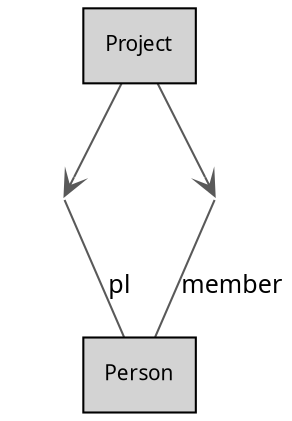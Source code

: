 digraph {
	graph [bb="0,0,218.65,199.98",
		landscape=false,
		outputorder=edgesfirst,
		overlap=scalexy,
		sep=0.5,
		splines=polyline
	];
	node [label="\N"];
	cpt_1	 [URL="Atlas.php?content=Concept&User=&Script=ProjectAdministration.adl&Concept=(.ProjectAdministration.adl)Project",
		fontname=sans,
		fontsize=10,
		height=0.5,
		label=Project,
		pos="27,109.86",
		shape=box,
		style=filled,
		width=0.75];
	relName_1	 [URL="Atlas.php?content=Relatiedetails&User=&Script=ProjectAdministration.adl&Relatiedetails=(.ProjectAdministration.adl)pl[Project*Person]",
		bgcolor=white,
		fontname=sans,
		fontsize=10,
		height=0.5,
		label="",
		pos="99.475,18",
		shape=plaintext,
		width=0.75];
	cpt_1 -> relName_1	 [arrowhead=ovee,
		arrowtail=none,
		color=gray35,
		decorate=false,
		dir=forward,
		fontname=sans,
		fontsize=12,
		headclip=false,
		labelfloat=false,
		labelfontcolor=black,
		pos="e,99.475,18 41.319,91.713 56.995,71.844 81.437,40.864 92.998,26.21"];
	relName_2	 [URL="Atlas.php?content=Relatiedetails&User=&Script=ProjectAdministration.adl&Relatiedetails=(.ProjectAdministration.adl)member[Project*\
Person]",
		bgcolor=white,
		fontname=sans,
		fontsize=10,
		height=0.5,
		label="",
		pos="119.17,181.98",
		shape=plaintext,
		width=0.75];
	cpt_1 -> relName_2	 [arrowhead=ovee,
		arrowtail=none,
		color=gray35,
		decorate=false,
		dir=forward,
		fontname=sans,
		fontsize=12,
		headclip=false,
		labelfloat=false,
		labelfontcolor=black,
		pos="e,119.17,181.98 50.259,128.06 70.098,143.58 97.487,165.01 110.98,175.57"];
	cpt_2	 [URL="Atlas.php?content=Concept&User=&Script=ProjectAdministration.adl&Concept=(.ProjectAdministration.adl)Person",
		fontname=sans,
		fontsize=10,
		height=0.5,
		label=Person,
		pos="191.65,90.246",
		shape=box,
		style=filled,
		width=0.75];
	relName_1 -> cpt_2	 [arrowhead=none,
		arrowtail=inv,
		color=gray35,
		decorate=false,
		dir=forward,
		fontname=sans,
		fontsize=12,
		label=pl,
		labelfloat=false,
		labelfontcolor=black,
		lp="128.93,51.508",
		pos="99.475,18 99.475,18 141.08,50.613 168.39,72.015",
		tailclip=false];
	relName_2 -> cpt_2	 [arrowhead=none,
		arrowtail=inv,
		color=gray35,
		decorate=false,
		dir=forward,
		fontname=sans,
		fontsize=12,
		label=member,
		labelfloat=false,
		labelfontcolor=black,
		lp="125.75,151.67",
		pos="119.17,181.98 119.17,181.98 156.21,135.1 177.33,108.37",
		tailclip=false];
}
